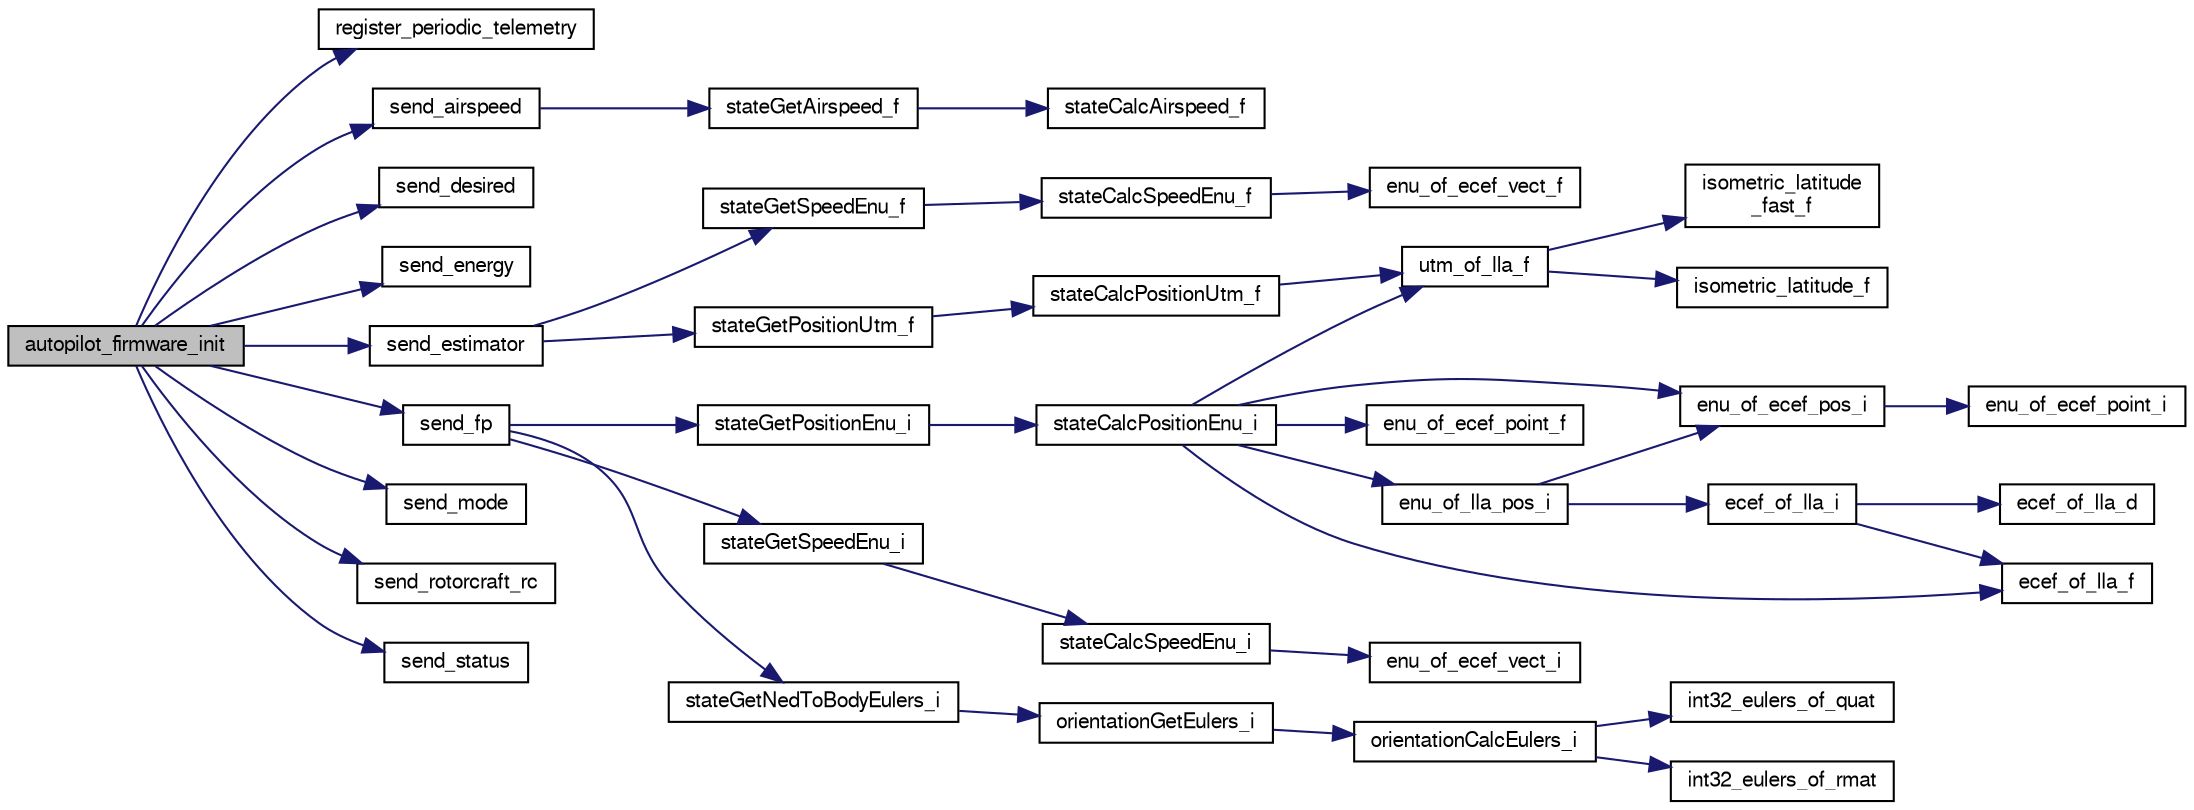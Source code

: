 digraph "autopilot_firmware_init"
{
  edge [fontname="FreeSans",fontsize="10",labelfontname="FreeSans",labelfontsize="10"];
  node [fontname="FreeSans",fontsize="10",shape=record];
  rankdir="LR";
  Node1 [label="autopilot_firmware_init",height=0.2,width=0.4,color="black", fillcolor="grey75", style="filled", fontcolor="black"];
  Node1 -> Node2 [color="midnightblue",fontsize="10",style="solid",fontname="FreeSans"];
  Node2 [label="register_periodic_telemetry",height=0.2,width=0.4,color="black", fillcolor="white", style="filled",URL="$telemetry_8c.html#a8b8cf43739f06c54d16370c141b541a0",tooltip="Register a telemetry callback function. "];
  Node1 -> Node3 [color="midnightblue",fontsize="10",style="solid",fontname="FreeSans"];
  Node3 [label="send_airspeed",height=0.2,width=0.4,color="black", fillcolor="white", style="filled",URL="$fixedwing_2autopilot__firmware_8c.html#a66607b1cbf8f7535ab395e10f531e989"];
  Node3 -> Node4 [color="midnightblue",fontsize="10",style="solid",fontname="FreeSans"];
  Node4 [label="stateGetAirspeed_f",height=0.2,width=0.4,color="black", fillcolor="white", style="filled",URL="$group__state__wind__airspeed.html#gab0cc6ebb3671ec1b34ac2c33f11c6b26",tooltip="Get airspeed (float). "];
  Node4 -> Node5 [color="midnightblue",fontsize="10",style="solid",fontname="FreeSans"];
  Node5 [label="stateCalcAirspeed_f",height=0.2,width=0.4,color="black", fillcolor="white", style="filled",URL="$group__state__wind__airspeed.html#gac2516cd42b66afab524662b27fd96cd5"];
  Node1 -> Node6 [color="midnightblue",fontsize="10",style="solid",fontname="FreeSans"];
  Node6 [label="send_desired",height=0.2,width=0.4,color="black", fillcolor="white", style="filled",URL="$fixedwing_2autopilot__firmware_8c.html#a39bb118e4dfd535f85e7106804378972"];
  Node1 -> Node7 [color="midnightblue",fontsize="10",style="solid",fontname="FreeSans"];
  Node7 [label="send_energy",height=0.2,width=0.4,color="black", fillcolor="white", style="filled",URL="$fixedwing_2autopilot__firmware_8c.html#a5b82f013ab4d5b172d8859488d3d6040"];
  Node1 -> Node8 [color="midnightblue",fontsize="10",style="solid",fontname="FreeSans"];
  Node8 [label="send_estimator",height=0.2,width=0.4,color="black", fillcolor="white", style="filled",URL="$fixedwing_2autopilot__firmware_8c.html#ae015b1759bb416ee56b7a3a403b12985"];
  Node8 -> Node9 [color="midnightblue",fontsize="10",style="solid",fontname="FreeSans"];
  Node9 [label="stateGetPositionUtm_f",height=0.2,width=0.4,color="black", fillcolor="white", style="filled",URL="$group__state__position.html#ga7488f3b1e3afa9515541c0130278bdac",tooltip="Get position in UTM coordinates (float). "];
  Node9 -> Node10 [color="midnightblue",fontsize="10",style="solid",fontname="FreeSans"];
  Node10 [label="stateCalcPositionUtm_f",height=0.2,width=0.4,color="black", fillcolor="white", style="filled",URL="$group__state__position.html#ga6893f5e3d84e0464d2bc6fc86a08f16d"];
  Node10 -> Node11 [color="midnightblue",fontsize="10",style="solid",fontname="FreeSans"];
  Node11 [label="utm_of_lla_f",height=0.2,width=0.4,color="black", fillcolor="white", style="filled",URL="$pprz__geodetic__float_8c.html#af99d4775df518f30b741b49c26eceedd"];
  Node11 -> Node12 [color="midnightblue",fontsize="10",style="solid",fontname="FreeSans"];
  Node12 [label="isometric_latitude_f",height=0.2,width=0.4,color="black", fillcolor="white", style="filled",URL="$pprz__geodetic__float_8c.html#a25c5bd31de0ea0d0caf14a0d217ad3ea"];
  Node11 -> Node13 [color="midnightblue",fontsize="10",style="solid",fontname="FreeSans"];
  Node13 [label="isometric_latitude\l_fast_f",height=0.2,width=0.4,color="black", fillcolor="white", style="filled",URL="$pprz__geodetic__float_8c.html#a21ea1b369f7d4abd984fb89c488dde24"];
  Node8 -> Node14 [color="midnightblue",fontsize="10",style="solid",fontname="FreeSans"];
  Node14 [label="stateGetSpeedEnu_f",height=0.2,width=0.4,color="black", fillcolor="white", style="filled",URL="$group__state__velocity.html#ga8e7f86fe83bd1b767f9c5016ed245822",tooltip="Get ground speed in local ENU coordinates (float). "];
  Node14 -> Node15 [color="midnightblue",fontsize="10",style="solid",fontname="FreeSans"];
  Node15 [label="stateCalcSpeedEnu_f",height=0.2,width=0.4,color="black", fillcolor="white", style="filled",URL="$group__state__velocity.html#ga2f7eff6a1ac5d75adf7f70803be06483"];
  Node15 -> Node16 [color="midnightblue",fontsize="10",style="solid",fontname="FreeSans"];
  Node16 [label="enu_of_ecef_vect_f",height=0.2,width=0.4,color="black", fillcolor="white", style="filled",URL="$pprz__geodetic__float_8c.html#ac44c5ea35811dcd7f50fb3741d0c12ad"];
  Node1 -> Node17 [color="midnightblue",fontsize="10",style="solid",fontname="FreeSans"];
  Node17 [label="send_fp",height=0.2,width=0.4,color="black", fillcolor="white", style="filled",URL="$rover_2autopilot__firmware_8c.html#acaec1d6d2a2c682a3236c28974830807"];
  Node17 -> Node18 [color="midnightblue",fontsize="10",style="solid",fontname="FreeSans"];
  Node18 [label="stateGetPositionEnu_i",height=0.2,width=0.4,color="black", fillcolor="white", style="filled",URL="$group__state__position.html#gaf326b26862d91ded4ee4e856a511df47",tooltip="Get position in local ENU coordinates (int). "];
  Node18 -> Node19 [color="midnightblue",fontsize="10",style="solid",fontname="FreeSans"];
  Node19 [label="stateCalcPositionEnu_i",height=0.2,width=0.4,color="black", fillcolor="white", style="filled",URL="$group__state__position.html#gaf61c3a86bc000852a2d27d5727ceaa91"];
  Node19 -> Node20 [color="midnightblue",fontsize="10",style="solid",fontname="FreeSans"];
  Node20 [label="enu_of_ecef_pos_i",height=0.2,width=0.4,color="black", fillcolor="white", style="filled",URL="$group__math__geodetic__int.html#ga710a45725431766f0a003ba93cb58a11",tooltip="Convert a ECEF position to local ENU. "];
  Node20 -> Node21 [color="midnightblue",fontsize="10",style="solid",fontname="FreeSans"];
  Node21 [label="enu_of_ecef_point_i",height=0.2,width=0.4,color="black", fillcolor="white", style="filled",URL="$group__math__geodetic__int.html#ga85bcbfc73a43b120465422ec55647573",tooltip="Convert a point from ECEF to local ENU. "];
  Node19 -> Node22 [color="midnightblue",fontsize="10",style="solid",fontname="FreeSans"];
  Node22 [label="enu_of_ecef_point_f",height=0.2,width=0.4,color="black", fillcolor="white", style="filled",URL="$pprz__geodetic__float_8c.html#a2a82ebdce90a3e41d54f72c5e787fcd0"];
  Node19 -> Node23 [color="midnightblue",fontsize="10",style="solid",fontname="FreeSans"];
  Node23 [label="ecef_of_lla_f",height=0.2,width=0.4,color="black", fillcolor="white", style="filled",URL="$pprz__geodetic__float_8c.html#a65bc5ba8b61d014ca659035759cc001c"];
  Node19 -> Node24 [color="midnightblue",fontsize="10",style="solid",fontname="FreeSans"];
  Node24 [label="enu_of_lla_pos_i",height=0.2,width=0.4,color="black", fillcolor="white", style="filled",URL="$group__math__geodetic__int.html#gae42bb4930966f1c362524f95bb5d7d6e",tooltip="Convert a point from LLA to local ENU. "];
  Node24 -> Node25 [color="midnightblue",fontsize="10",style="solid",fontname="FreeSans"];
  Node25 [label="ecef_of_lla_i",height=0.2,width=0.4,color="black", fillcolor="white", style="filled",URL="$group__math__geodetic__int.html#ga386f7bf340618bf1454ca2a3b5086100",tooltip="Convert a LLA to ECEF. "];
  Node25 -> Node23 [color="midnightblue",fontsize="10",style="solid",fontname="FreeSans"];
  Node25 -> Node26 [color="midnightblue",fontsize="10",style="solid",fontname="FreeSans"];
  Node26 [label="ecef_of_lla_d",height=0.2,width=0.4,color="black", fillcolor="white", style="filled",URL="$group__math__geodetic__double.html#gae6608c48696daebf3382f08e655028d9"];
  Node24 -> Node20 [color="midnightblue",fontsize="10",style="solid",fontname="FreeSans"];
  Node19 -> Node11 [color="midnightblue",fontsize="10",style="solid",fontname="FreeSans"];
  Node17 -> Node27 [color="midnightblue",fontsize="10",style="solid",fontname="FreeSans"];
  Node27 [label="stateGetSpeedEnu_i",height=0.2,width=0.4,color="black", fillcolor="white", style="filled",URL="$group__state__velocity.html#ga1a409d27e4a63124d4386ec3466366ff",tooltip="Get ground speed in local ENU coordinates (int). "];
  Node27 -> Node28 [color="midnightblue",fontsize="10",style="solid",fontname="FreeSans"];
  Node28 [label="stateCalcSpeedEnu_i",height=0.2,width=0.4,color="black", fillcolor="white", style="filled",URL="$group__state__velocity.html#gac5705ba421760a77d8a4e7eab67a8f73"];
  Node28 -> Node29 [color="midnightblue",fontsize="10",style="solid",fontname="FreeSans"];
  Node29 [label="enu_of_ecef_vect_i",height=0.2,width=0.4,color="black", fillcolor="white", style="filled",URL="$group__math__geodetic__int.html#gaf0ee62cd162ca87bc294be6cfd107986",tooltip="Rotate a vector from ECEF to ENU. "];
  Node17 -> Node30 [color="midnightblue",fontsize="10",style="solid",fontname="FreeSans"];
  Node30 [label="stateGetNedToBodyEulers_i",height=0.2,width=0.4,color="black", fillcolor="white", style="filled",URL="$group__state__attitude.html#ga5ae8778366c1fad669189cb2def40792",tooltip="Get vehicle body attitude euler angles (int). "];
  Node30 -> Node31 [color="midnightblue",fontsize="10",style="solid",fontname="FreeSans"];
  Node31 [label="orientationGetEulers_i",height=0.2,width=0.4,color="black", fillcolor="white", style="filled",URL="$group__math__orientation__representation.html#gae05f220bbbdaafcbe11bc2d1fb622f39",tooltip="Get vehicle body attitude euler angles (int). "];
  Node31 -> Node32 [color="midnightblue",fontsize="10",style="solid",fontname="FreeSans"];
  Node32 [label="orientationCalcEulers_i",height=0.2,width=0.4,color="black", fillcolor="white", style="filled",URL="$group__math__orientation__representation.html#gaa07c68d2ea52188413c8c90ce48b73c8"];
  Node32 -> Node33 [color="midnightblue",fontsize="10",style="solid",fontname="FreeSans"];
  Node33 [label="int32_eulers_of_rmat",height=0.2,width=0.4,color="black", fillcolor="white", style="filled",URL="$group__math__algebra__int.html#gaf2f61a27841c68cefbd27a8614fcd90e"];
  Node32 -> Node34 [color="midnightblue",fontsize="10",style="solid",fontname="FreeSans"];
  Node34 [label="int32_eulers_of_quat",height=0.2,width=0.4,color="black", fillcolor="white", style="filled",URL="$group__math__algebra__int.html#ga02ccc32cb7b533e0c7cf18140fb7104e"];
  Node1 -> Node35 [color="midnightblue",fontsize="10",style="solid",fontname="FreeSans"];
  Node35 [label="send_mode",height=0.2,width=0.4,color="black", fillcolor="white", style="filled",URL="$fixedwing_2autopilot__firmware_8c.html#afa3e0f7f34f17d74b01b42e37aed933d"];
  Node1 -> Node36 [color="midnightblue",fontsize="10",style="solid",fontname="FreeSans"];
  Node36 [label="send_rotorcraft_rc",height=0.2,width=0.4,color="black", fillcolor="white", style="filled",URL="$rover_2autopilot__firmware_8c.html#a746550846cb8534829bb35efb78190a9"];
  Node1 -> Node37 [color="midnightblue",fontsize="10",style="solid",fontname="FreeSans"];
  Node37 [label="send_status",height=0.2,width=0.4,color="black", fillcolor="white", style="filled",URL="$rover_2autopilot__firmware_8c.html#a261bd78437dcd415525d72019aac4a89"];
}
